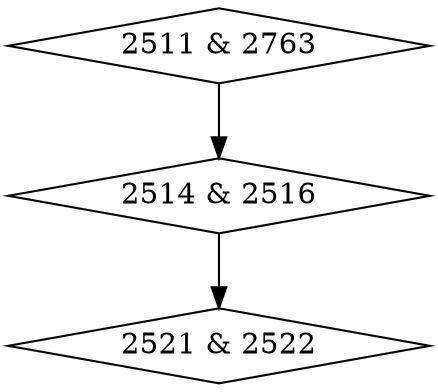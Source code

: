 digraph {
0 [label = "2511 & 2763", shape = diamond];
1 [label = "2514 & 2516", shape = diamond];
2 [label = "2521 & 2522", shape = diamond];
0->1;
1->2;
}
